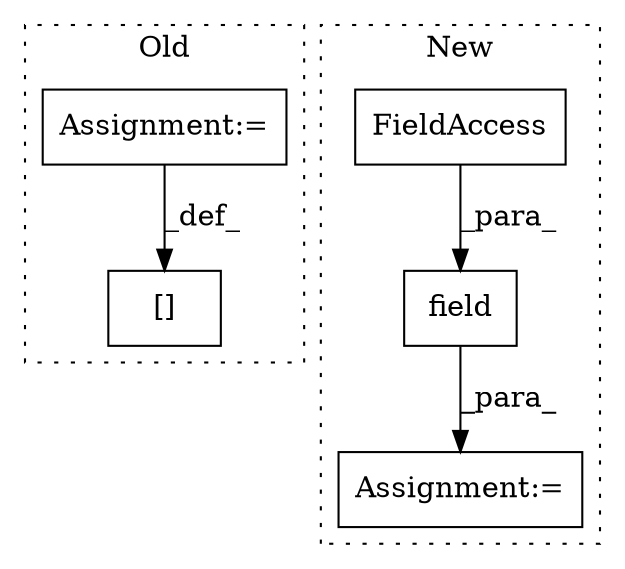 digraph G {
subgraph cluster0 {
1 [label="[]" a="2" s="6562,6587" l="9,1" shape="box"];
4 [label="Assignment:=" a="7" s="6588" l="1" shape="box"];
label = "Old";
style="dotted";
}
subgraph cluster1 {
2 [label="field" a="32" s="2752,2762" l="6,1" shape="box"];
3 [label="FieldAccess" a="22" s="2758" l="4" shape="box"];
5 [label="Assignment:=" a="7" s="2739" l="1" shape="box"];
label = "New";
style="dotted";
}
2 -> 5 [label="_para_"];
3 -> 2 [label="_para_"];
4 -> 1 [label="_def_"];
}